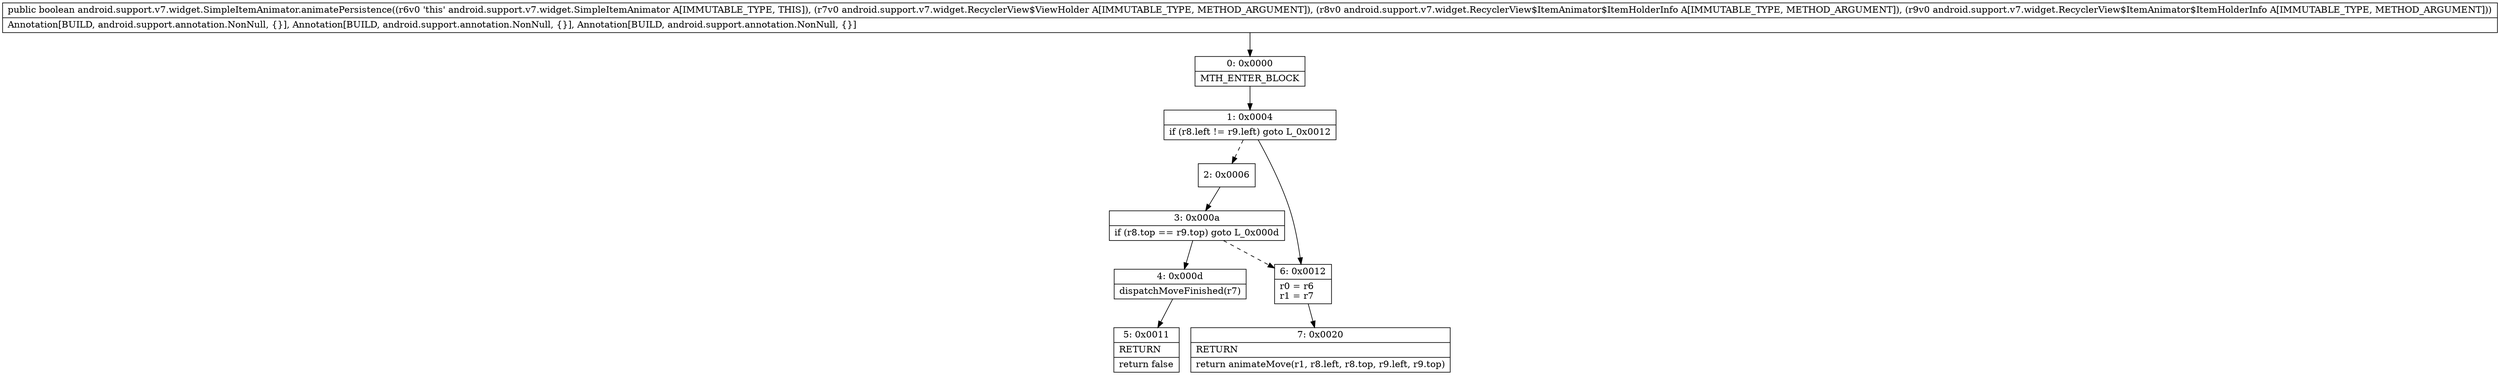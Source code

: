 digraph "CFG forandroid.support.v7.widget.SimpleItemAnimator.animatePersistence(Landroid\/support\/v7\/widget\/RecyclerView$ViewHolder;Landroid\/support\/v7\/widget\/RecyclerView$ItemAnimator$ItemHolderInfo;Landroid\/support\/v7\/widget\/RecyclerView$ItemAnimator$ItemHolderInfo;)Z" {
Node_0 [shape=record,label="{0\:\ 0x0000|MTH_ENTER_BLOCK\l}"];
Node_1 [shape=record,label="{1\:\ 0x0004|if (r8.left != r9.left) goto L_0x0012\l}"];
Node_2 [shape=record,label="{2\:\ 0x0006}"];
Node_3 [shape=record,label="{3\:\ 0x000a|if (r8.top == r9.top) goto L_0x000d\l}"];
Node_4 [shape=record,label="{4\:\ 0x000d|dispatchMoveFinished(r7)\l}"];
Node_5 [shape=record,label="{5\:\ 0x0011|RETURN\l|return false\l}"];
Node_6 [shape=record,label="{6\:\ 0x0012|r0 = r6\lr1 = r7\l}"];
Node_7 [shape=record,label="{7\:\ 0x0020|RETURN\l|return animateMove(r1, r8.left, r8.top, r9.left, r9.top)\l}"];
MethodNode[shape=record,label="{public boolean android.support.v7.widget.SimpleItemAnimator.animatePersistence((r6v0 'this' android.support.v7.widget.SimpleItemAnimator A[IMMUTABLE_TYPE, THIS]), (r7v0 android.support.v7.widget.RecyclerView$ViewHolder A[IMMUTABLE_TYPE, METHOD_ARGUMENT]), (r8v0 android.support.v7.widget.RecyclerView$ItemAnimator$ItemHolderInfo A[IMMUTABLE_TYPE, METHOD_ARGUMENT]), (r9v0 android.support.v7.widget.RecyclerView$ItemAnimator$ItemHolderInfo A[IMMUTABLE_TYPE, METHOD_ARGUMENT]))  | Annotation[BUILD, android.support.annotation.NonNull, \{\}], Annotation[BUILD, android.support.annotation.NonNull, \{\}], Annotation[BUILD, android.support.annotation.NonNull, \{\}]\l}"];
MethodNode -> Node_0;
Node_0 -> Node_1;
Node_1 -> Node_2[style=dashed];
Node_1 -> Node_6;
Node_2 -> Node_3;
Node_3 -> Node_4;
Node_3 -> Node_6[style=dashed];
Node_4 -> Node_5;
Node_6 -> Node_7;
}


